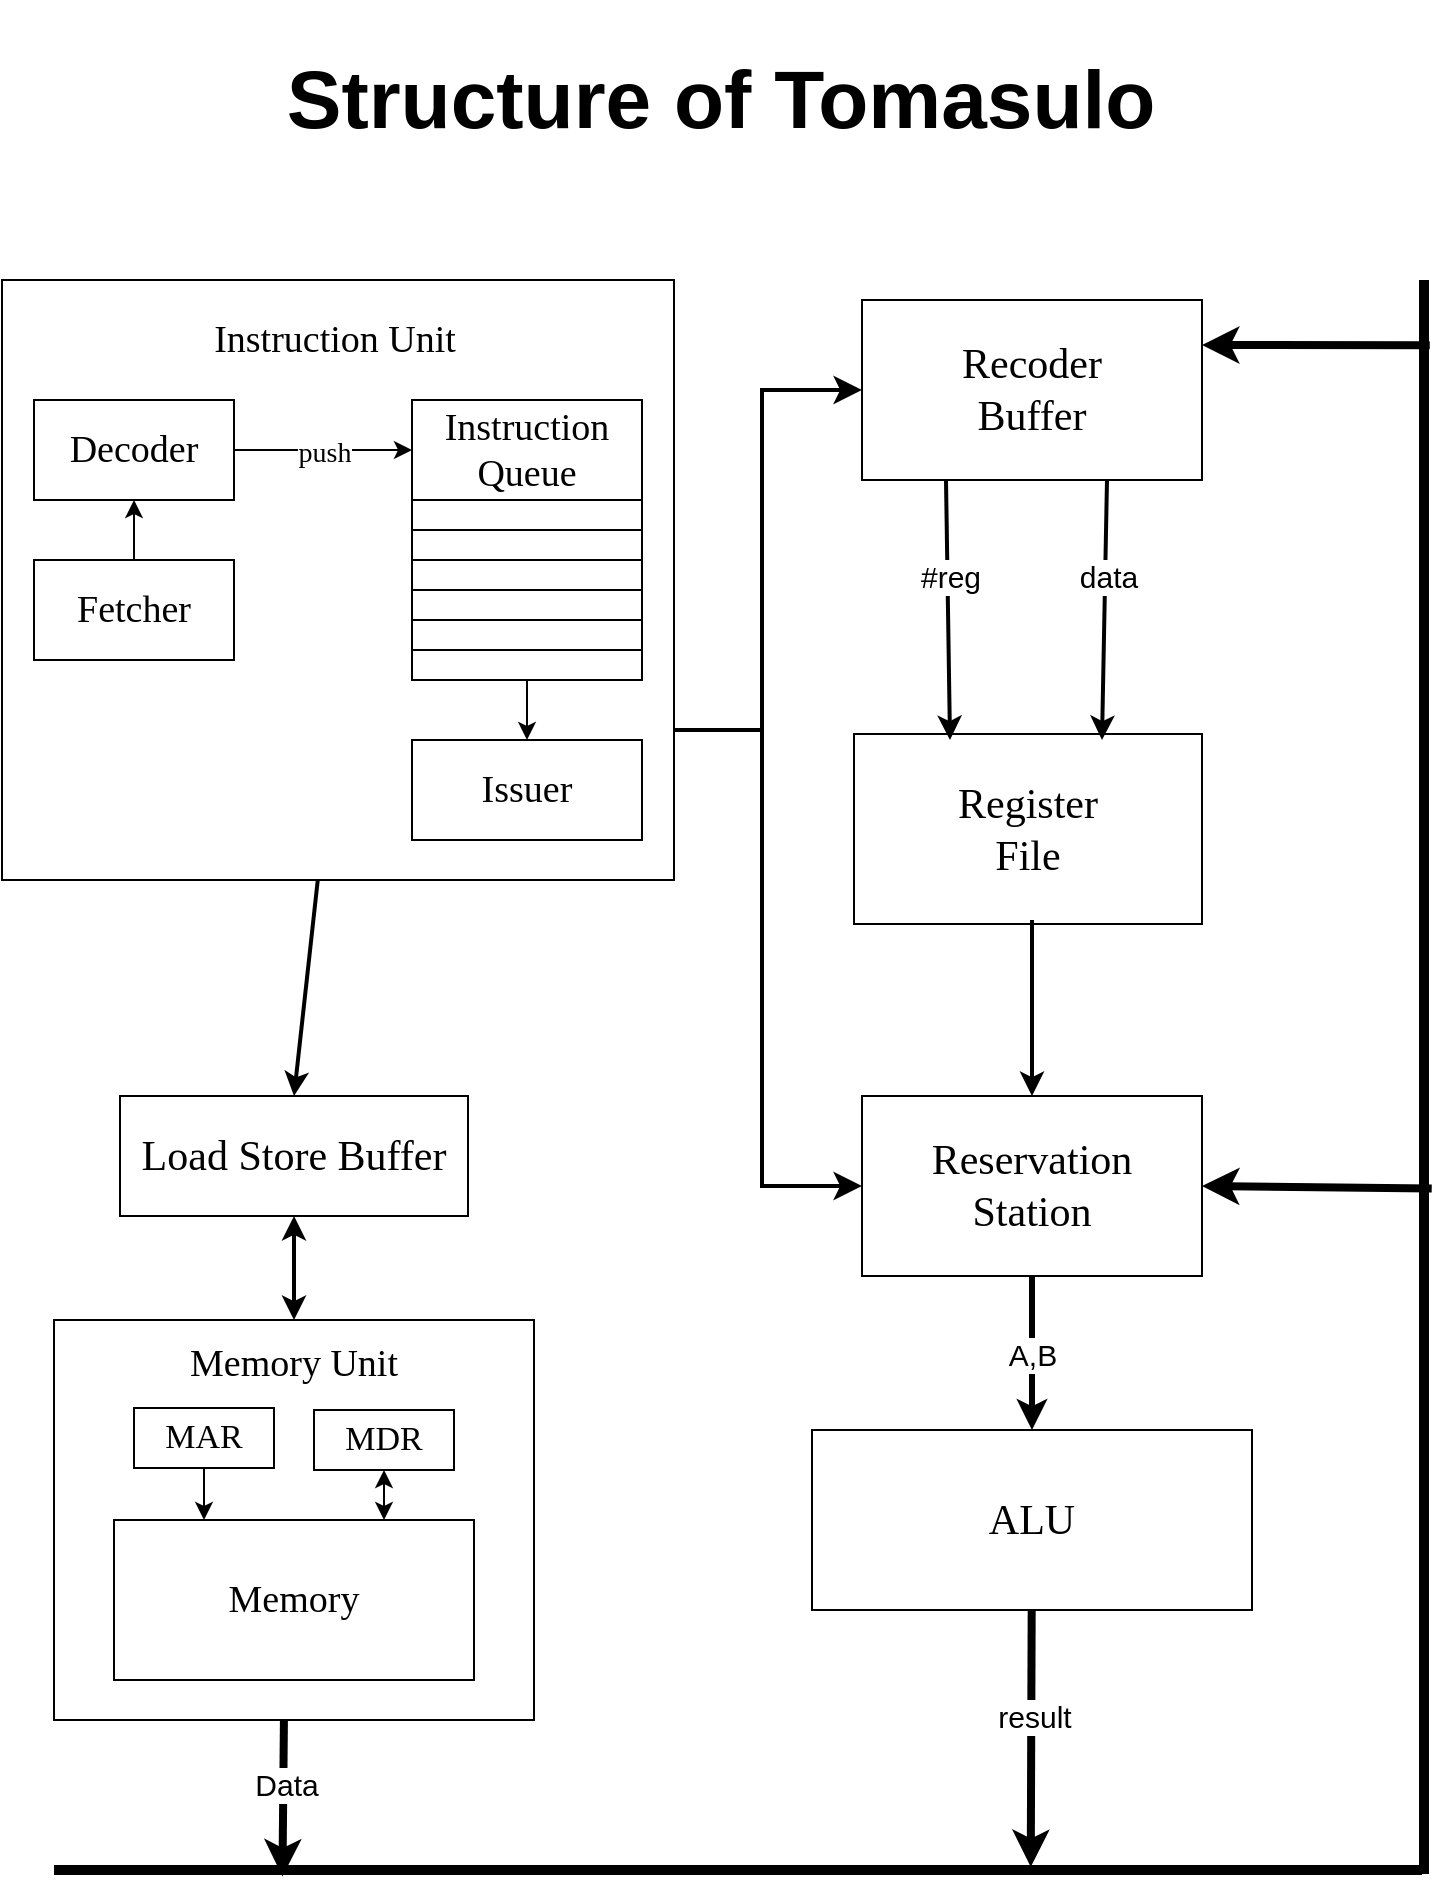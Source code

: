 <mxfile>
    <diagram id="jHVeWQUmWTlDrvnYxQ6H" name="第 1 页">
        <mxGraphModel dx="384" dy="412" grid="1" gridSize="10" guides="1" tooltips="1" connect="1" arrows="1" fold="1" page="1" pageScale="1" pageWidth="827" pageHeight="1169" background="none" math="0" shadow="0">
            <root>
                <mxCell id="0"/>
                <mxCell id="1" parent="0"/>
                <mxCell id="5" value="" style="rounded=0;whiteSpace=wrap;html=1;align=left;" parent="1" vertex="1">
                    <mxGeometry x="56" y="260" width="336" height="300" as="geometry"/>
                </mxCell>
                <mxCell id="6" value="Instruction Unit" style="text;html=1;align=center;verticalAlign=middle;resizable=0;points=[];autosize=1;strokeColor=none;fillColor=none;fontSize=19;fontFamily=Times New Roman;" parent="1" vertex="1">
                    <mxGeometry x="152" y="270" width="140" height="40" as="geometry"/>
                </mxCell>
                <mxCell id="10" value="" style="edgeStyle=none;html=1;fontFamily=Times New Roman;fontSize=19;" parent="1" source="7" target="9" edge="1">
                    <mxGeometry relative="1" as="geometry"/>
                </mxCell>
                <mxCell id="7" value="Fetcher" style="rounded=0;whiteSpace=wrap;html=1;fontFamily=Times New Roman;fontSize=19;" parent="1" vertex="1">
                    <mxGeometry x="72" y="400" width="100" height="50" as="geometry"/>
                </mxCell>
                <mxCell id="12" value="&lt;font style=&quot;font-size: 14px;&quot;&gt;push&lt;/font&gt;" style="edgeStyle=none;html=1;fontFamily=Times New Roman;fontSize=19;" parent="1" source="9" target="11" edge="1">
                    <mxGeometry relative="1" as="geometry"/>
                </mxCell>
                <mxCell id="9" value="Decoder" style="rounded=0;whiteSpace=wrap;html=1;fontFamily=Times New Roman;fontSize=19;" parent="1" vertex="1">
                    <mxGeometry x="72" y="320" width="100" height="50" as="geometry"/>
                </mxCell>
                <mxCell id="11" value="Instruction&lt;br&gt;Queue" style="rounded=0;whiteSpace=wrap;html=1;fontFamily=Times New Roman;fontSize=19;" parent="1" vertex="1">
                    <mxGeometry x="261" y="320" width="115" height="50" as="geometry"/>
                </mxCell>
                <mxCell id="14" value="" style="shape=table;html=1;whiteSpace=wrap;startSize=0;container=1;collapsible=0;childLayout=tableLayout;fontFamily=Times New Roman;fontSize=14;" parent="1" vertex="1">
                    <mxGeometry x="261" y="370" width="115" height="90" as="geometry"/>
                </mxCell>
                <mxCell id="15" value="" style="shape=tableRow;horizontal=0;startSize=0;swimlaneHead=0;swimlaneBody=0;top=0;left=0;bottom=0;right=0;collapsible=0;dropTarget=0;fillColor=none;points=[[0,0.5],[1,0.5]];portConstraint=eastwest;fontFamily=Times New Roman;fontSize=14;" parent="14" vertex="1">
                    <mxGeometry width="115" height="15" as="geometry"/>
                </mxCell>
                <mxCell id="16" value="" style="shape=partialRectangle;html=1;whiteSpace=wrap;connectable=0;fillColor=none;top=0;left=0;bottom=0;right=0;overflow=hidden;fontFamily=Times New Roman;fontSize=14;" parent="15" vertex="1">
                    <mxGeometry width="115" height="15" as="geometry">
                        <mxRectangle width="115" height="15" as="alternateBounds"/>
                    </mxGeometry>
                </mxCell>
                <mxCell id="19" value="" style="shape=tableRow;horizontal=0;startSize=0;swimlaneHead=0;swimlaneBody=0;top=0;left=0;bottom=0;right=0;collapsible=0;dropTarget=0;fillColor=none;points=[[0,0.5],[1,0.5]];portConstraint=eastwest;fontFamily=Times New Roman;fontSize=14;" parent="14" vertex="1">
                    <mxGeometry y="15" width="115" height="15" as="geometry"/>
                </mxCell>
                <mxCell id="20" value="" style="shape=partialRectangle;html=1;whiteSpace=wrap;connectable=0;fillColor=none;top=0;left=0;bottom=0;right=0;overflow=hidden;fontFamily=Times New Roman;fontSize=14;" parent="19" vertex="1">
                    <mxGeometry width="115" height="15" as="geometry">
                        <mxRectangle width="115" height="15" as="alternateBounds"/>
                    </mxGeometry>
                </mxCell>
                <mxCell id="23" value="" style="shape=tableRow;horizontal=0;startSize=0;swimlaneHead=0;swimlaneBody=0;top=0;left=0;bottom=0;right=0;collapsible=0;dropTarget=0;fillColor=none;points=[[0,0.5],[1,0.5]];portConstraint=eastwest;fontFamily=Times New Roman;fontSize=14;" parent="14" vertex="1">
                    <mxGeometry y="30" width="115" height="15" as="geometry"/>
                </mxCell>
                <mxCell id="24" value="" style="shape=partialRectangle;html=1;whiteSpace=wrap;connectable=0;fillColor=none;top=0;left=0;bottom=0;right=0;overflow=hidden;fontFamily=Times New Roman;fontSize=14;" parent="23" vertex="1">
                    <mxGeometry width="115" height="15" as="geometry">
                        <mxRectangle width="115" height="15" as="alternateBounds"/>
                    </mxGeometry>
                </mxCell>
                <mxCell id="27" style="shape=tableRow;horizontal=0;startSize=0;swimlaneHead=0;swimlaneBody=0;top=0;left=0;bottom=0;right=0;collapsible=0;dropTarget=0;fillColor=none;points=[[0,0.5],[1,0.5]];portConstraint=eastwest;fontFamily=Times New Roman;fontSize=14;" parent="14" vertex="1">
                    <mxGeometry y="45" width="115" height="15" as="geometry"/>
                </mxCell>
                <mxCell id="28" style="shape=partialRectangle;html=1;whiteSpace=wrap;connectable=0;fillColor=none;top=0;left=0;bottom=0;right=0;overflow=hidden;fontFamily=Times New Roman;fontSize=14;" parent="27" vertex="1">
                    <mxGeometry width="115" height="15" as="geometry">
                        <mxRectangle width="115" height="15" as="alternateBounds"/>
                    </mxGeometry>
                </mxCell>
                <mxCell id="29" style="shape=tableRow;horizontal=0;startSize=0;swimlaneHead=0;swimlaneBody=0;top=0;left=0;bottom=0;right=0;collapsible=0;dropTarget=0;fillColor=none;points=[[0,0.5],[1,0.5]];portConstraint=eastwest;fontFamily=Times New Roman;fontSize=14;" parent="14" vertex="1">
                    <mxGeometry y="60" width="115" height="15" as="geometry"/>
                </mxCell>
                <mxCell id="30" style="shape=partialRectangle;html=1;whiteSpace=wrap;connectable=0;fillColor=none;top=0;left=0;bottom=0;right=0;overflow=hidden;fontFamily=Times New Roman;fontSize=14;" parent="29" vertex="1">
                    <mxGeometry width="115" height="15" as="geometry">
                        <mxRectangle width="115" height="15" as="alternateBounds"/>
                    </mxGeometry>
                </mxCell>
                <mxCell id="31" style="shape=tableRow;horizontal=0;startSize=0;swimlaneHead=0;swimlaneBody=0;top=0;left=0;bottom=0;right=0;collapsible=0;dropTarget=0;fillColor=none;points=[[0,0.5],[1,0.5]];portConstraint=eastwest;fontFamily=Times New Roman;fontSize=14;" parent="14" vertex="1">
                    <mxGeometry y="75" width="115" height="15" as="geometry"/>
                </mxCell>
                <mxCell id="32" style="shape=partialRectangle;html=1;whiteSpace=wrap;connectable=0;fillColor=none;top=0;left=0;bottom=0;right=0;overflow=hidden;fontFamily=Times New Roman;fontSize=14;" parent="31" vertex="1">
                    <mxGeometry width="115" height="15" as="geometry">
                        <mxRectangle width="115" height="15" as="alternateBounds"/>
                    </mxGeometry>
                </mxCell>
                <mxCell id="33" value="" style="rounded=0;whiteSpace=wrap;html=1;fontFamily=Times New Roman;fontSize=14;" parent="1" vertex="1">
                    <mxGeometry x="82" y="780" width="240" height="200" as="geometry"/>
                </mxCell>
                <mxCell id="34" value="&lt;font style=&quot;font-size: 21px;&quot;&gt;Load Store Buffer&lt;/font&gt;" style="rounded=0;whiteSpace=wrap;html=1;fontFamily=Times New Roman;fontSize=14;" parent="1" vertex="1">
                    <mxGeometry x="115" y="668" width="174" height="60" as="geometry"/>
                </mxCell>
                <mxCell id="54" value="&lt;font style=&quot;font-size: 21px;&quot;&gt;Reservation&lt;br&gt;Station&lt;br&gt;&lt;/font&gt;" style="rounded=0;whiteSpace=wrap;html=1;fontFamily=Times New Roman;fontSize=14;" parent="1" vertex="1">
                    <mxGeometry x="486" y="668" width="170" height="90" as="geometry"/>
                </mxCell>
                <mxCell id="55" value="&lt;font style=&quot;font-size: 21px;&quot;&gt;Recoder&lt;br&gt;Buffer&lt;br&gt;&lt;/font&gt;" style="rounded=0;whiteSpace=wrap;html=1;fontFamily=Times New Roman;fontSize=14;" parent="1" vertex="1">
                    <mxGeometry x="486" y="270" width="170" height="90" as="geometry"/>
                </mxCell>
                <mxCell id="56" value="&lt;font style=&quot;font-size: 21px;&quot;&gt;ALU&lt;br&gt;&lt;/font&gt;" style="rounded=0;whiteSpace=wrap;html=1;fontFamily=Times New Roman;fontSize=14;" parent="1" vertex="1">
                    <mxGeometry x="461" y="835" width="220" height="90" as="geometry"/>
                </mxCell>
                <mxCell id="57" value="&lt;font style=&quot;font-size: 21px;&quot;&gt;Register&lt;br&gt;File&lt;br&gt;&lt;/font&gt;" style="rounded=0;whiteSpace=wrap;html=1;fontFamily=Times New Roman;fontSize=14;" parent="1" vertex="1">
                    <mxGeometry x="482" y="487" width="174" height="95" as="geometry"/>
                </mxCell>
                <mxCell id="58" value="&lt;font style=&quot;font-size: 19px;&quot;&gt;Memory&lt;/font&gt;" style="rounded=0;whiteSpace=wrap;html=1;fontFamily=Times New Roman;fontSize=14;" parent="1" vertex="1">
                    <mxGeometry x="112" y="880" width="180" height="80" as="geometry"/>
                </mxCell>
                <mxCell id="59" value="&lt;font style=&quot;&quot; face=&quot;Times New Roman&quot;&gt;&lt;font style=&quot;font-size: 19px;&quot;&gt;Memory Unit&lt;/font&gt;&lt;br&gt;&lt;/font&gt;" style="text;html=1;strokeColor=none;fillColor=none;align=center;verticalAlign=middle;whiteSpace=wrap;rounded=0;" parent="1" vertex="1">
                    <mxGeometry x="112" y="787" width="180" height="30" as="geometry"/>
                </mxCell>
                <mxCell id="65" value="" style="edgeStyle=none;html=1;fontFamily=Times New Roman;fontSize=17;entryX=0.25;entryY=0;entryDx=0;entryDy=0;" parent="1" source="60" target="58" edge="1">
                    <mxGeometry relative="1" as="geometry"/>
                </mxCell>
                <mxCell id="60" value="&lt;font style=&quot;font-size: 17px;&quot;&gt;MAR&lt;/font&gt;" style="rounded=0;whiteSpace=wrap;html=1;fontFamily=Times New Roman;fontSize=14;" parent="1" vertex="1">
                    <mxGeometry x="122" y="824" width="70" height="30" as="geometry"/>
                </mxCell>
                <mxCell id="61" value="&lt;font style=&quot;font-size: 17px;&quot;&gt;MDR&lt;/font&gt;" style="rounded=0;whiteSpace=wrap;html=1;fontFamily=Times New Roman;fontSize=14;" parent="1" vertex="1">
                    <mxGeometry x="212" y="825" width="70" height="30" as="geometry"/>
                </mxCell>
                <mxCell id="63" value="" style="endArrow=classic;startArrow=classic;html=1;fontFamily=Times New Roman;fontSize=17;entryX=0.5;entryY=1;entryDx=0;entryDy=0;exitX=0.75;exitY=0;exitDx=0;exitDy=0;" parent="1" source="58" target="61" edge="1">
                    <mxGeometry width="50" height="50" relative="1" as="geometry">
                        <mxPoint x="282" y="750" as="sourcePoint"/>
                        <mxPoint x="332" y="700" as="targetPoint"/>
                    </mxGeometry>
                </mxCell>
                <mxCell id="67" value="Issuer" style="rounded=0;whiteSpace=wrap;html=1;fontFamily=Times New Roman;fontSize=19;" parent="1" vertex="1">
                    <mxGeometry x="261" y="490" width="115" height="50" as="geometry"/>
                </mxCell>
                <mxCell id="68" value="" style="endArrow=classic;html=1;fontFamily=Times New Roman;fontSize=17;entryX=0.5;entryY=0;entryDx=0;entryDy=0;exitX=0.5;exitY=1;exitDx=0;exitDy=0;" parent="1" source="14" target="67" edge="1">
                    <mxGeometry width="50" height="50" relative="1" as="geometry">
                        <mxPoint x="324.975" y="460" as="sourcePoint"/>
                        <mxPoint x="317.5" y="490" as="targetPoint"/>
                    </mxGeometry>
                </mxCell>
                <mxCell id="71" value="" style="line;strokeWidth=5;html=1;" vertex="1" parent="1">
                    <mxGeometry x="82" y="1050" width="684" height="10" as="geometry"/>
                </mxCell>
                <mxCell id="73" value="" style="line;strokeWidth=5;direction=south;html=1;" vertex="1" parent="1">
                    <mxGeometry x="762" y="260" width="10" height="797" as="geometry"/>
                </mxCell>
                <mxCell id="75" value="" style="endArrow=classic;startArrow=classic;html=1;exitX=0.5;exitY=1;exitDx=0;exitDy=0;entryX=0.5;entryY=0;entryDx=0;entryDy=0;strokeWidth=2;" edge="1" parent="1" source="34" target="33">
                    <mxGeometry width="50" height="50" relative="1" as="geometry">
                        <mxPoint x="426" y="700" as="sourcePoint"/>
                        <mxPoint x="476" y="650" as="targetPoint"/>
                    </mxGeometry>
                </mxCell>
                <mxCell id="77" value="" style="endArrow=classic;html=1;entryX=0.5;entryY=0;entryDx=0;entryDy=0;exitX=0.47;exitY=0.999;exitDx=0;exitDy=0;exitPerimeter=0;strokeWidth=2;" edge="1" parent="1" source="5" target="34">
                    <mxGeometry width="50" height="50" relative="1" as="geometry">
                        <mxPoint x="206" y="440" as="sourcePoint"/>
                        <mxPoint x="476" y="360" as="targetPoint"/>
                    </mxGeometry>
                </mxCell>
                <mxCell id="79" value="" style="edgeStyle=elbowEdgeStyle;elbow=horizontal;endArrow=classic;html=1;curved=0;rounded=0;endSize=8;startSize=8;exitX=1;exitY=0.75;exitDx=0;exitDy=0;strokeWidth=2;" edge="1" parent="1" source="5" target="55">
                    <mxGeometry width="50" height="50" relative="1" as="geometry">
                        <mxPoint x="336" y="630" as="sourcePoint"/>
                        <mxPoint x="446" y="620" as="targetPoint"/>
                        <Array as="points">
                            <mxPoint x="436" y="480"/>
                        </Array>
                    </mxGeometry>
                </mxCell>
                <mxCell id="80" value="" style="edgeStyle=elbowEdgeStyle;elbow=horizontal;endArrow=classic;html=1;curved=0;rounded=0;endSize=8;startSize=8;exitX=1;exitY=0.75;exitDx=0;exitDy=0;entryX=0;entryY=0.5;entryDx=0;entryDy=0;strokeWidth=2;" edge="1" parent="1" source="5" target="54">
                    <mxGeometry width="50" height="50" relative="1" as="geometry">
                        <mxPoint x="436" y="610" as="sourcePoint"/>
                        <mxPoint x="486" y="560" as="targetPoint"/>
                        <Array as="points">
                            <mxPoint x="436" y="530"/>
                        </Array>
                    </mxGeometry>
                </mxCell>
                <mxCell id="81" value="&lt;font style=&quot;font-size: 15px;&quot;&gt;A,B&lt;/font&gt;" style="endArrow=classic;html=1;entryX=0.5;entryY=0;entryDx=0;entryDy=0;strokeWidth=3;exitX=0.5;exitY=1;exitDx=0;exitDy=0;" edge="1" parent="1" source="54" target="56">
                    <mxGeometry width="50" height="50" relative="1" as="geometry">
                        <mxPoint x="576" y="720" as="sourcePoint"/>
                        <mxPoint x="531" y="819" as="targetPoint"/>
                    </mxGeometry>
                </mxCell>
                <mxCell id="82" value="" style="endArrow=classic;html=1;strokeWidth=4;entryX=0.714;entryY=0.351;entryDx=0;entryDy=0;entryPerimeter=0;" edge="1" parent="1" source="56" target="71">
                    <mxGeometry width="50" height="50" relative="1" as="geometry">
                        <mxPoint x="556" y="1000" as="sourcePoint"/>
                        <mxPoint x="566" y="1020" as="targetPoint"/>
                    </mxGeometry>
                </mxCell>
                <mxCell id="83" value="&lt;font style=&quot;font-size: 15px;&quot;&gt;result&lt;/font&gt;" style="edgeLabel;html=1;align=center;verticalAlign=middle;resizable=0;points=[];" vertex="1" connectable="0" parent="82">
                    <mxGeometry x="-0.178" y="1" relative="1" as="geometry">
                        <mxPoint as="offset"/>
                    </mxGeometry>
                </mxCell>
                <mxCell id="84" value="" style="endArrow=classic;html=1;strokeWidth=4;entryX=0.167;entryY=0.821;entryDx=0;entryDy=0;entryPerimeter=0;exitX=0.479;exitY=1;exitDx=0;exitDy=0;exitPerimeter=0;" edge="1" parent="1" source="33" target="71">
                    <mxGeometry width="50" height="50" relative="1" as="geometry">
                        <mxPoint x="201" y="930" as="sourcePoint"/>
                        <mxPoint x="201.496" y="1057" as="targetPoint"/>
                    </mxGeometry>
                </mxCell>
                <mxCell id="85" value="&lt;font style=&quot;font-size: 15px;&quot;&gt;Data&lt;/font&gt;" style="edgeLabel;html=1;align=center;verticalAlign=middle;resizable=0;points=[];" vertex="1" connectable="0" parent="84">
                    <mxGeometry x="-0.178" y="1" relative="1" as="geometry">
                        <mxPoint as="offset"/>
                    </mxGeometry>
                </mxCell>
                <mxCell id="86" value="" style="endArrow=classic;html=1;strokeWidth=4;fontSize=15;entryX=1;entryY=0.25;entryDx=0;entryDy=0;exitX=0.041;exitY=0.213;exitDx=0;exitDy=0;exitPerimeter=0;" edge="1" parent="1" source="73" target="55">
                    <mxGeometry width="50" height="50" relative="1" as="geometry">
                        <mxPoint x="476" y="210" as="sourcePoint"/>
                        <mxPoint x="526" y="160" as="targetPoint"/>
                    </mxGeometry>
                </mxCell>
                <mxCell id="87" value="&lt;font style=&quot;font-size: 41px;&quot;&gt;Structure of Tomasulo&lt;/font&gt;" style="text;strokeColor=none;fillColor=none;html=1;fontSize=24;fontStyle=1;verticalAlign=middle;align=center;" vertex="1" parent="1">
                    <mxGeometry x="152" y="120" width="525" height="100" as="geometry"/>
                </mxCell>
                <mxCell id="88" value="" style="endArrow=classic;html=1;strokeWidth=2;fontSize=41;" edge="1" parent="1">
                    <mxGeometry width="50" height="50" relative="1" as="geometry">
                        <mxPoint x="528" y="360" as="sourcePoint"/>
                        <mxPoint x="530" y="490" as="targetPoint"/>
                    </mxGeometry>
                </mxCell>
                <mxCell id="90" value="#reg" style="edgeLabel;html=1;align=center;verticalAlign=middle;resizable=0;points=[];fontSize=15;" vertex="1" connectable="0" parent="88">
                    <mxGeometry x="-0.268" y="1" relative="1" as="geometry">
                        <mxPoint as="offset"/>
                    </mxGeometry>
                </mxCell>
                <mxCell id="91" value="" style="endArrow=classic;html=1;strokeWidth=2;fontSize=41;exitX=0.25;exitY=1;exitDx=0;exitDy=0;" edge="1" parent="1">
                    <mxGeometry width="50" height="50" relative="1" as="geometry">
                        <mxPoint x="608.5" y="360" as="sourcePoint"/>
                        <mxPoint x="606" y="490" as="targetPoint"/>
                    </mxGeometry>
                </mxCell>
                <mxCell id="92" value="data" style="edgeLabel;html=1;align=center;verticalAlign=middle;resizable=0;points=[];fontSize=15;" vertex="1" connectable="0" parent="91">
                    <mxGeometry x="-0.268" y="1" relative="1" as="geometry">
                        <mxPoint as="offset"/>
                    </mxGeometry>
                </mxCell>
                <mxCell id="95" value="" style="endArrow=classic;html=1;strokeWidth=2;fontSize=15;entryX=0.5;entryY=0;entryDx=0;entryDy=0;" edge="1" parent="1" target="54">
                    <mxGeometry width="50" height="50" relative="1" as="geometry">
                        <mxPoint x="571" y="580" as="sourcePoint"/>
                        <mxPoint x="569" y="660" as="targetPoint"/>
                    </mxGeometry>
                </mxCell>
                <mxCell id="96" value="" style="endArrow=classic;html=1;strokeWidth=4;fontSize=15;entryX=1;entryY=0.5;entryDx=0;entryDy=0;exitX=0.57;exitY=0.114;exitDx=0;exitDy=0;exitPerimeter=0;" edge="1" parent="1" source="73" target="54">
                    <mxGeometry width="50" height="50" relative="1" as="geometry">
                        <mxPoint x="766" y="713" as="sourcePoint"/>
                        <mxPoint x="676" y="711" as="targetPoint"/>
                    </mxGeometry>
                </mxCell>
            </root>
        </mxGraphModel>
    </diagram>
</mxfile>